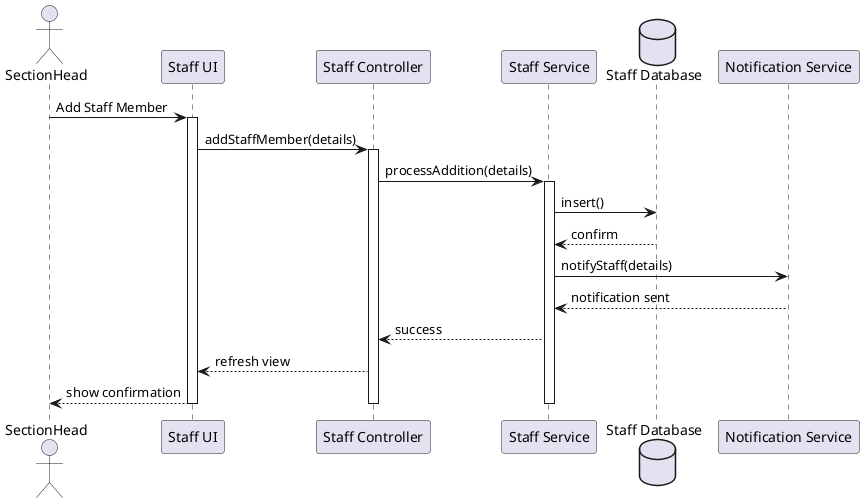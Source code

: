 @startuml Staff Management Sequence

actor SectionHead
participant "Staff UI" as UI
participant "Staff Controller" as Ctrl
participant "Staff Service" as StaffSvc
database "Staff Database" as DB
participant "Notification Service" as NSvc

SectionHead -> UI: Add Staff Member
activate UI
UI -> Ctrl: addStaffMember(details)
activate Ctrl
Ctrl -> StaffSvc: processAddition(details)
activate StaffSvc
StaffSvc -> DB: insert()
DB --> StaffSvc: confirm
StaffSvc -> NSvc: notifyStaff(details)
NSvc --> StaffSvc: notification sent
StaffSvc --> Ctrl: success
Ctrl --> UI: refresh view
UI --> SectionHead: show confirmation
deactivate UI
deactivate Ctrl
deactivate StaffSvc

@enduml
